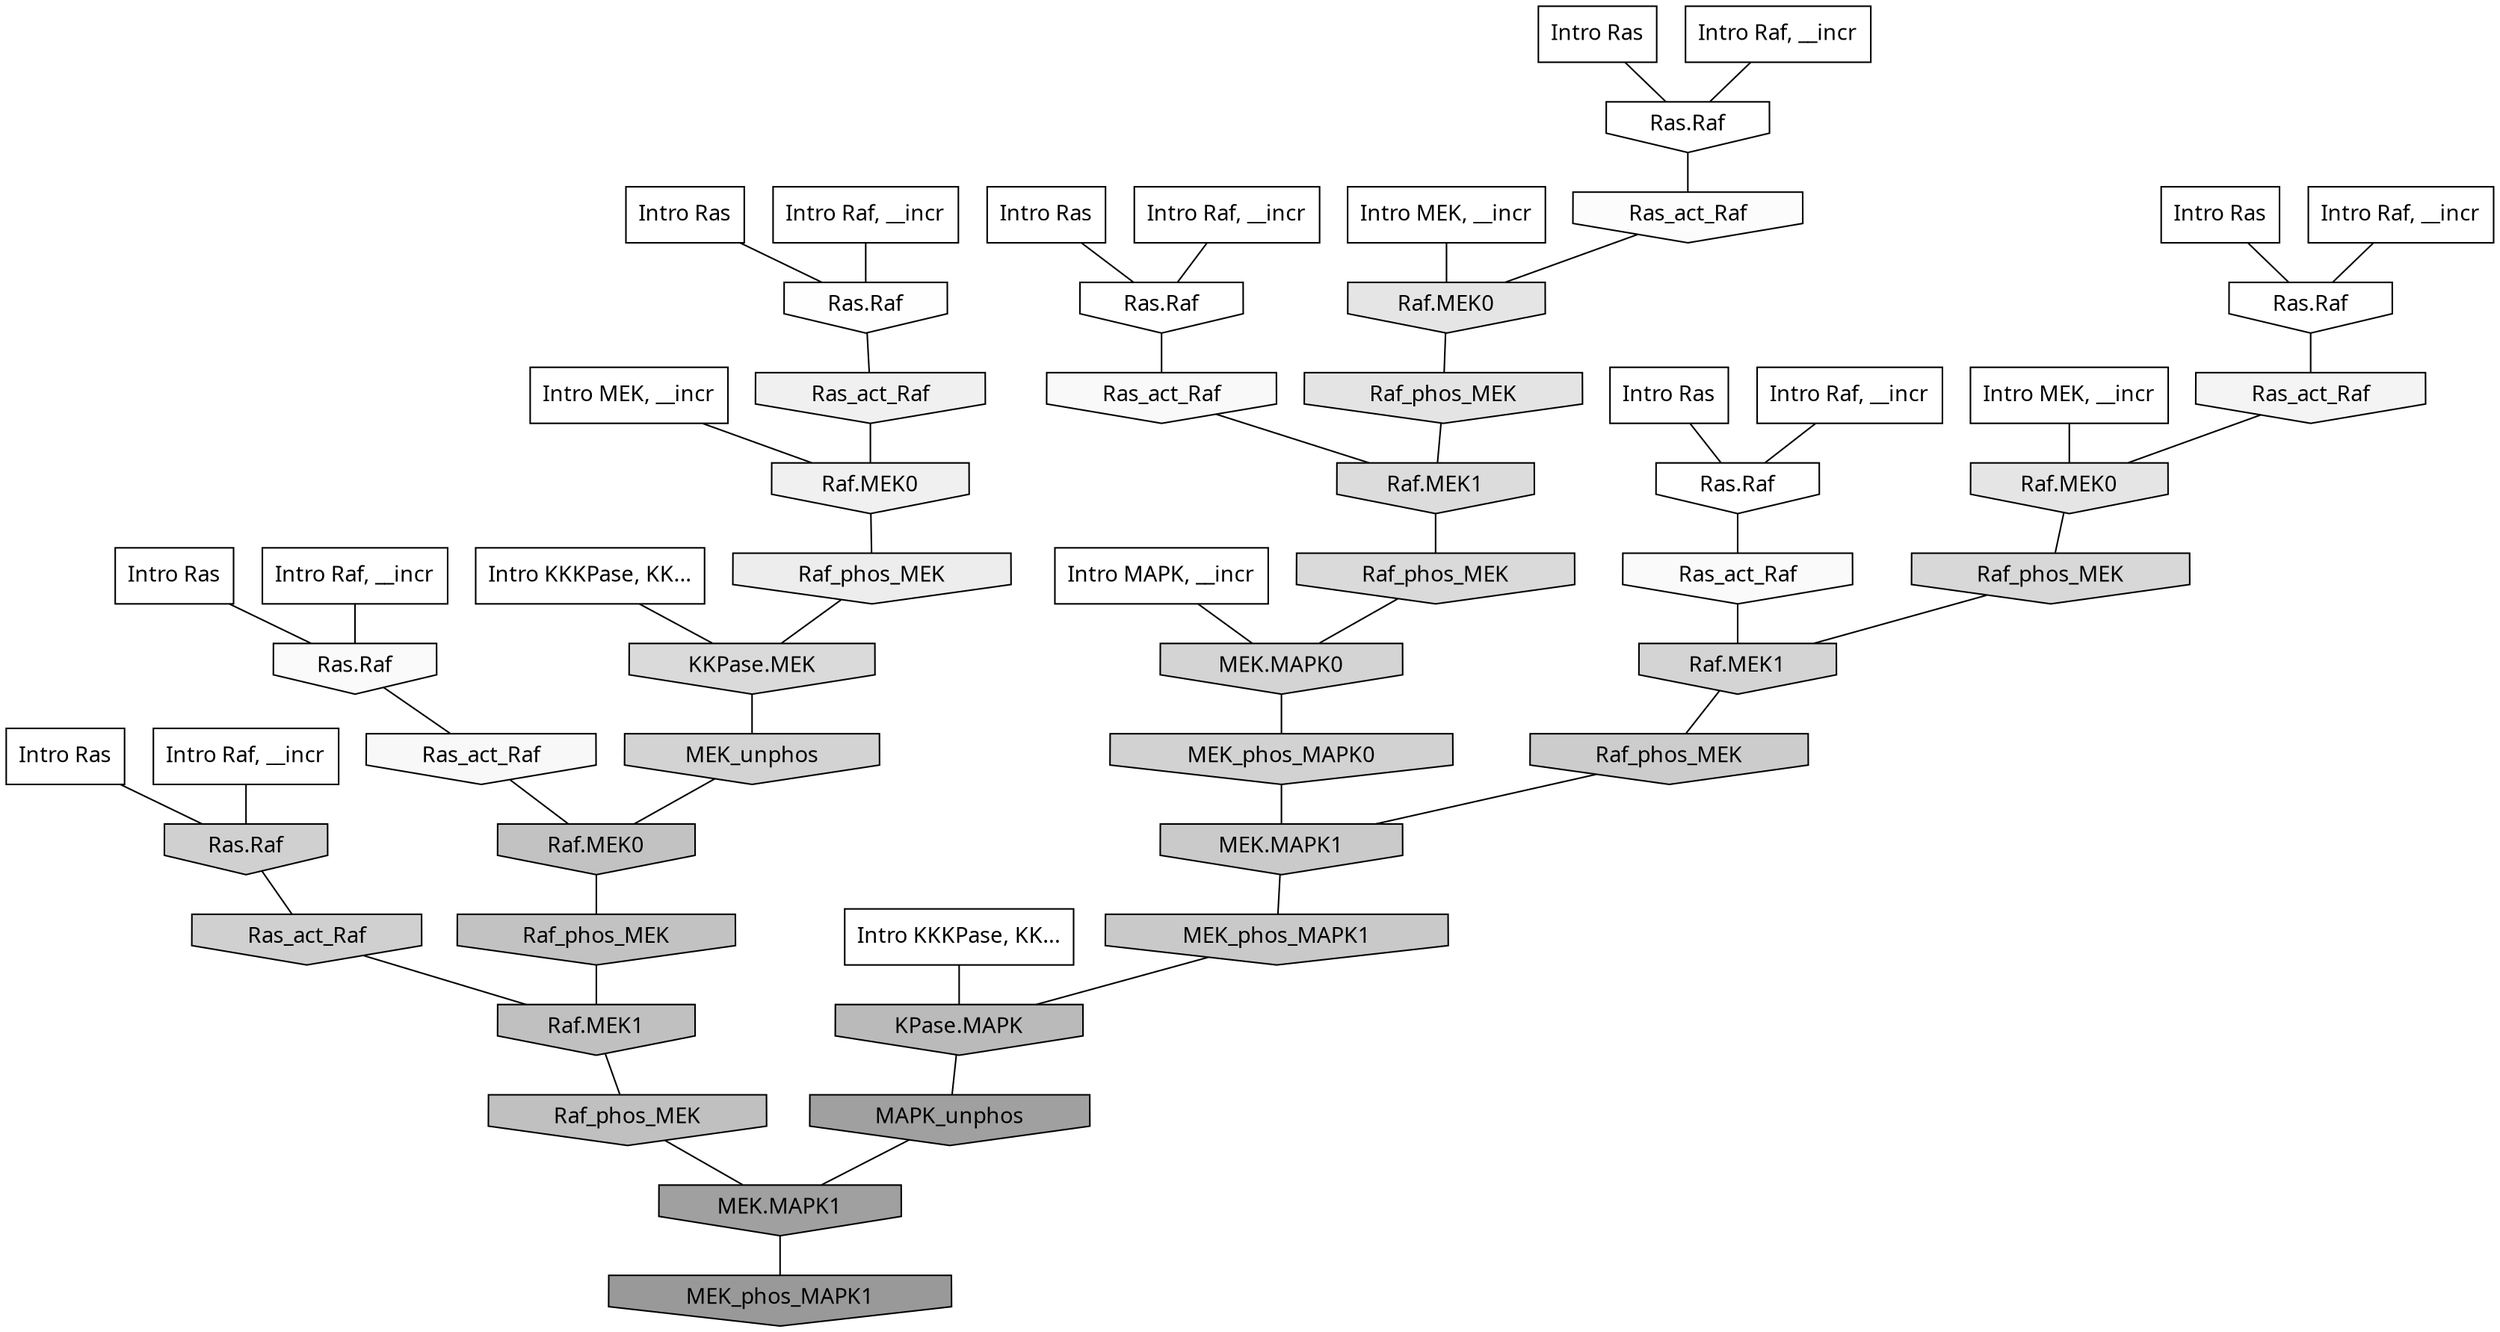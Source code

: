 digraph G{
  rankdir="TB";
  ranksep=0.30;
  node [fontname="CMU Serif"];
  edge [fontname="CMU Serif"];
  
  5 [label="Intro Ras", shape=rectangle, style=filled, fillcolor="0.000 0.000 1.000"]
  
  49 [label="Intro Ras", shape=rectangle, style=filled, fillcolor="0.000 0.000 1.000"]
  
  60 [label="Intro Ras", shape=rectangle, style=filled, fillcolor="0.000 0.000 1.000"]
  
  83 [label="Intro Ras", shape=rectangle, style=filled, fillcolor="0.000 0.000 1.000"]
  
  84 [label="Intro Ras", shape=rectangle, style=filled, fillcolor="0.000 0.000 1.000"]
  
  93 [label="Intro Ras", shape=rectangle, style=filled, fillcolor="0.000 0.000 1.000"]
  
  98 [label="Intro Ras", shape=rectangle, style=filled, fillcolor="0.000 0.000 1.000"]
  
  449 [label="Intro Raf, __incr", shape=rectangle, style=filled, fillcolor="0.000 0.000 1.000"]
  
  674 [label="Intro Raf, __incr", shape=rectangle, style=filled, fillcolor="0.000 0.000 1.000"]
  
  677 [label="Intro Raf, __incr", shape=rectangle, style=filled, fillcolor="0.000 0.000 1.000"]
  
  782 [label="Intro Raf, __incr", shape=rectangle, style=filled, fillcolor="0.000 0.000 1.000"]
  
  938 [label="Intro Raf, __incr", shape=rectangle, style=filled, fillcolor="0.000 0.000 1.000"]
  
  1002 [label="Intro Raf, __incr", shape=rectangle, style=filled, fillcolor="0.000 0.000 1.000"]
  
  1056 [label="Intro Raf, __incr", shape=rectangle, style=filled, fillcolor="0.000 0.000 1.000"]
  
  1211 [label="Intro MEK, __incr", shape=rectangle, style=filled, fillcolor="0.000 0.000 1.000"]
  
  1835 [label="Intro MEK, __incr", shape=rectangle, style=filled, fillcolor="0.000 0.000 1.000"]
  
  1972 [label="Intro MEK, __incr", shape=rectangle, style=filled, fillcolor="0.000 0.000 1.000"]
  
  2708 [label="Intro MAPK, __incr", shape=rectangle, style=filled, fillcolor="0.000 0.000 1.000"]
  
  3114 [label="Intro KKKPase, KK...", shape=rectangle, style=filled, fillcolor="0.000 0.000 1.000"]
  
  3153 [label="Intro KKKPase, KK...", shape=rectangle, style=filled, fillcolor="0.000 0.000 1.000"]
  
  3203 [label="Ras.Raf", shape=invhouse, style=filled, fillcolor="0.000 0.000 1.000"]
  
  3247 [label="Ras.Raf", shape=invhouse, style=filled, fillcolor="0.000 0.000 1.000"]
  
  3258 [label="Ras.Raf", shape=invhouse, style=filled, fillcolor="0.000 0.000 1.000"]
  
  3267 [label="Ras.Raf", shape=invhouse, style=filled, fillcolor="0.000 0.000 1.000"]
  
  3387 [label="Ras.Raf", shape=invhouse, style=filled, fillcolor="0.000 0.000 0.993"]
  
  3472 [label="Ras_act_Raf", shape=invhouse, style=filled, fillcolor="0.000 0.000 0.985"]
  
  3537 [label="Ras.Raf", shape=invhouse, style=filled, fillcolor="0.000 0.000 0.979"]
  
  3564 [label="Ras_act_Raf", shape=invhouse, style=filled, fillcolor="0.000 0.000 0.977"]
  
  3589 [label="Ras_act_Raf", shape=invhouse, style=filled, fillcolor="0.000 0.000 0.975"]
  
  3645 [label="Ras_act_Raf", shape=invhouse, style=filled, fillcolor="0.000 0.000 0.971"]
  
  3954 [label="Ras_act_Raf", shape=invhouse, style=filled, fillcolor="0.000 0.000 0.957"]
  
  4412 [label="Ras_act_Raf", shape=invhouse, style=filled, fillcolor="0.000 0.000 0.938"]
  
  4414 [label="Raf.MEK0", shape=invhouse, style=filled, fillcolor="0.000 0.000 0.938"]
  
  4736 [label="Raf_phos_MEK", shape=invhouse, style=filled, fillcolor="0.000 0.000 0.926"]
  
  5527 [label="Raf.MEK0", shape=invhouse, style=filled, fillcolor="0.000 0.000 0.897"]
  
  5556 [label="Raf.MEK0", shape=invhouse, style=filled, fillcolor="0.000 0.000 0.896"]
  
  5611 [label="Raf_phos_MEK", shape=invhouse, style=filled, fillcolor="0.000 0.000 0.894"]
  
  6791 [label="Raf.MEK1", shape=invhouse, style=filled, fillcolor="0.000 0.000 0.861"]
  
  7126 [label="Raf_phos_MEK", shape=invhouse, style=filled, fillcolor="0.000 0.000 0.854"]
  
  7193 [label="KKPase.MEK", shape=invhouse, style=filled, fillcolor="0.000 0.000 0.853"]
  
  7507 [label="Raf_phos_MEK", shape=invhouse, style=filled, fillcolor="0.000 0.000 0.847"]
  
  8344 [label="MEK.MAPK0", shape=invhouse, style=filled, fillcolor="0.000 0.000 0.832"]
  
  8374 [label="Raf.MEK1", shape=invhouse, style=filled, fillcolor="0.000 0.000 0.831"]
  
  8648 [label="MEK_unphos", shape=invhouse, style=filled, fillcolor="0.000 0.000 0.826"]
  
  8750 [label="MEK_phos_MAPK0", shape=invhouse, style=filled, fillcolor="0.000 0.000 0.824"]
  
  9338 [label="Ras.Raf", shape=invhouse, style=filled, fillcolor="0.000 0.000 0.814"]
  
  9409 [label="Ras_act_Raf", shape=invhouse, style=filled, fillcolor="0.000 0.000 0.813"]
  
  10538 [label="Raf_phos_MEK", shape=invhouse, style=filled, fillcolor="0.000 0.000 0.799"]
  
  11161 [label="MEK.MAPK1", shape=invhouse, style=filled, fillcolor="0.000 0.000 0.792"]
  
  11501 [label="MEK_phos_MAPK1", shape=invhouse, style=filled, fillcolor="0.000 0.000 0.788"]
  
  14422 [label="Raf.MEK0", shape=invhouse, style=filled, fillcolor="0.000 0.000 0.760"]
  
  14585 [label="Raf_phos_MEK", shape=invhouse, style=filled, fillcolor="0.000 0.000 0.759"]
  
  15330 [label="Raf.MEK1", shape=invhouse, style=filled, fillcolor="0.000 0.000 0.752"]
  
  15389 [label="Raf_phos_MEK", shape=invhouse, style=filled, fillcolor="0.000 0.000 0.751"]
  
  17166 [label="KPase.MAPK", shape=invhouse, style=filled, fillcolor="0.000 0.000 0.727"]
  
  20642 [label="MAPK_unphos", shape=invhouse, style=filled, fillcolor="0.000 0.000 0.628"]
  
  20644 [label="MEK.MAPK1", shape=invhouse, style=filled, fillcolor="0.000 0.000 0.628"]
  
  21385 [label="MEK_phos_MAPK1", shape=invhouse, style=filled, fillcolor="0.000 0.000 0.600"]
  
  
  20644 -> 21385 [dir=none, color="0.000 0.000 0.000"] 
  20642 -> 20644 [dir=none, color="0.000 0.000 0.000"] 
  17166 -> 20642 [dir=none, color="0.000 0.000 0.000"] 
  15389 -> 20644 [dir=none, color="0.000 0.000 0.000"] 
  15330 -> 15389 [dir=none, color="0.000 0.000 0.000"] 
  14585 -> 15330 [dir=none, color="0.000 0.000 0.000"] 
  14422 -> 14585 [dir=none, color="0.000 0.000 0.000"] 
  11501 -> 17166 [dir=none, color="0.000 0.000 0.000"] 
  11161 -> 11501 [dir=none, color="0.000 0.000 0.000"] 
  10538 -> 11161 [dir=none, color="0.000 0.000 0.000"] 
  9409 -> 15330 [dir=none, color="0.000 0.000 0.000"] 
  9338 -> 9409 [dir=none, color="0.000 0.000 0.000"] 
  8750 -> 11161 [dir=none, color="0.000 0.000 0.000"] 
  8648 -> 14422 [dir=none, color="0.000 0.000 0.000"] 
  8374 -> 10538 [dir=none, color="0.000 0.000 0.000"] 
  8344 -> 8750 [dir=none, color="0.000 0.000 0.000"] 
  7507 -> 8374 [dir=none, color="0.000 0.000 0.000"] 
  7193 -> 8648 [dir=none, color="0.000 0.000 0.000"] 
  7126 -> 8344 [dir=none, color="0.000 0.000 0.000"] 
  6791 -> 7126 [dir=none, color="0.000 0.000 0.000"] 
  5611 -> 6791 [dir=none, color="0.000 0.000 0.000"] 
  5556 -> 5611 [dir=none, color="0.000 0.000 0.000"] 
  5527 -> 7507 [dir=none, color="0.000 0.000 0.000"] 
  4736 -> 7193 [dir=none, color="0.000 0.000 0.000"] 
  4414 -> 4736 [dir=none, color="0.000 0.000 0.000"] 
  4412 -> 4414 [dir=none, color="0.000 0.000 0.000"] 
  3954 -> 5527 [dir=none, color="0.000 0.000 0.000"] 
  3645 -> 14422 [dir=none, color="0.000 0.000 0.000"] 
  3589 -> 6791 [dir=none, color="0.000 0.000 0.000"] 
  3564 -> 8374 [dir=none, color="0.000 0.000 0.000"] 
  3537 -> 3645 [dir=none, color="0.000 0.000 0.000"] 
  3472 -> 5556 [dir=none, color="0.000 0.000 0.000"] 
  3387 -> 4412 [dir=none, color="0.000 0.000 0.000"] 
  3267 -> 3472 [dir=none, color="0.000 0.000 0.000"] 
  3258 -> 3564 [dir=none, color="0.000 0.000 0.000"] 
  3247 -> 3954 [dir=none, color="0.000 0.000 0.000"] 
  3203 -> 3589 [dir=none, color="0.000 0.000 0.000"] 
  3153 -> 17166 [dir=none, color="0.000 0.000 0.000"] 
  3114 -> 7193 [dir=none, color="0.000 0.000 0.000"] 
  2708 -> 8344 [dir=none, color="0.000 0.000 0.000"] 
  1972 -> 5556 [dir=none, color="0.000 0.000 0.000"] 
  1835 -> 5527 [dir=none, color="0.000 0.000 0.000"] 
  1211 -> 4414 [dir=none, color="0.000 0.000 0.000"] 
  1056 -> 3258 [dir=none, color="0.000 0.000 0.000"] 
  1002 -> 3387 [dir=none, color="0.000 0.000 0.000"] 
  938 -> 3267 [dir=none, color="0.000 0.000 0.000"] 
  782 -> 3247 [dir=none, color="0.000 0.000 0.000"] 
  677 -> 3203 [dir=none, color="0.000 0.000 0.000"] 
  674 -> 3537 [dir=none, color="0.000 0.000 0.000"] 
  449 -> 9338 [dir=none, color="0.000 0.000 0.000"] 
  98 -> 3387 [dir=none, color="0.000 0.000 0.000"] 
  93 -> 3537 [dir=none, color="0.000 0.000 0.000"] 
  84 -> 3203 [dir=none, color="0.000 0.000 0.000"] 
  83 -> 3247 [dir=none, color="0.000 0.000 0.000"] 
  60 -> 3258 [dir=none, color="0.000 0.000 0.000"] 
  49 -> 3267 [dir=none, color="0.000 0.000 0.000"] 
  5 -> 9338 [dir=none, color="0.000 0.000 0.000"] 
  
  }
